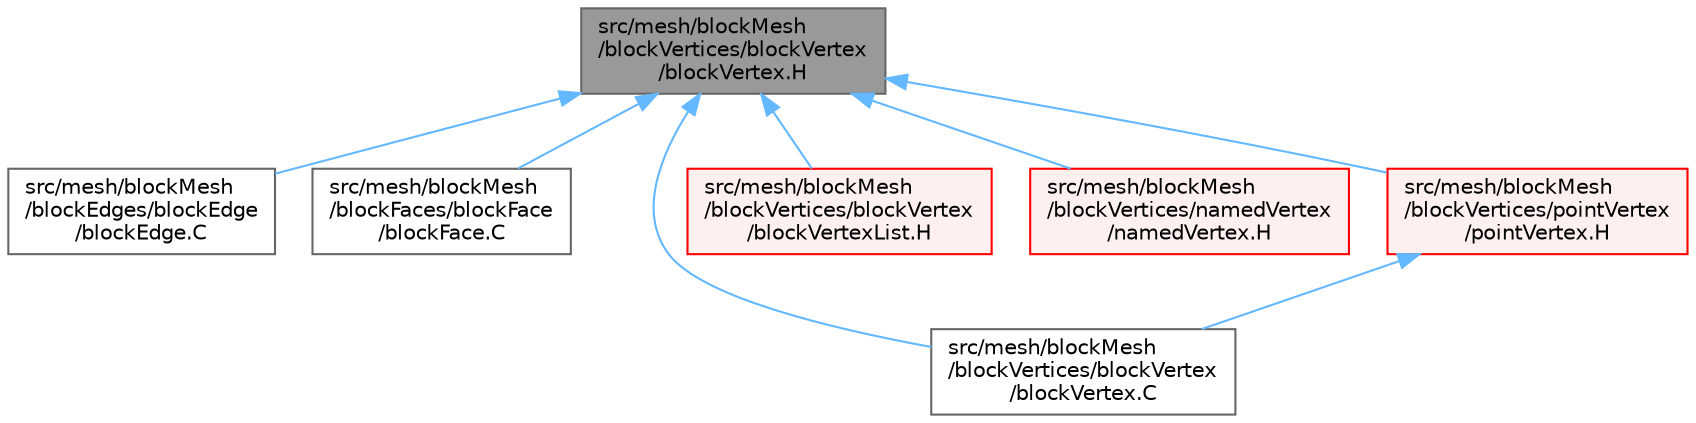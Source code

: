 digraph "src/mesh/blockMesh/blockVertices/blockVertex/blockVertex.H"
{
 // LATEX_PDF_SIZE
  bgcolor="transparent";
  edge [fontname=Helvetica,fontsize=10,labelfontname=Helvetica,labelfontsize=10];
  node [fontname=Helvetica,fontsize=10,shape=box,height=0.2,width=0.4];
  Node1 [id="Node000001",label="src/mesh/blockMesh\l/blockVertices/blockVertex\l/blockVertex.H",height=0.2,width=0.4,color="gray40", fillcolor="grey60", style="filled", fontcolor="black",tooltip=" "];
  Node1 -> Node2 [id="edge1_Node000001_Node000002",dir="back",color="steelblue1",style="solid",tooltip=" "];
  Node2 [id="Node000002",label="src/mesh/blockMesh\l/blockEdges/blockEdge\l/blockEdge.C",height=0.2,width=0.4,color="grey40", fillcolor="white", style="filled",URL="$blockEdge_8C.html",tooltip=" "];
  Node1 -> Node3 [id="edge2_Node000001_Node000003",dir="back",color="steelblue1",style="solid",tooltip=" "];
  Node3 [id="Node000003",label="src/mesh/blockMesh\l/blockFaces/blockFace\l/blockFace.C",height=0.2,width=0.4,color="grey40", fillcolor="white", style="filled",URL="$blockFace_8C.html",tooltip=" "];
  Node1 -> Node4 [id="edge3_Node000001_Node000004",dir="back",color="steelblue1",style="solid",tooltip=" "];
  Node4 [id="Node000004",label="src/mesh/blockMesh\l/blockVertices/blockVertex\l/blockVertex.C",height=0.2,width=0.4,color="grey40", fillcolor="white", style="filled",URL="$blockVertex_8C.html",tooltip=" "];
  Node1 -> Node5 [id="edge4_Node000001_Node000005",dir="back",color="steelblue1",style="solid",tooltip=" "];
  Node5 [id="Node000005",label="src/mesh/blockMesh\l/blockVertices/blockVertex\l/blockVertexList.H",height=0.2,width=0.4,color="red", fillcolor="#FFF0F0", style="filled",URL="$blockVertexList_8H.html",tooltip=" "];
  Node1 -> Node14 [id="edge5_Node000001_Node000014",dir="back",color="steelblue1",style="solid",tooltip=" "];
  Node14 [id="Node000014",label="src/mesh/blockMesh\l/blockVertices/namedVertex\l/namedVertex.H",height=0.2,width=0.4,color="red", fillcolor="#FFF0F0", style="filled",URL="$namedVertex_8H.html",tooltip=" "];
  Node1 -> Node16 [id="edge6_Node000001_Node000016",dir="back",color="steelblue1",style="solid",tooltip=" "];
  Node16 [id="Node000016",label="src/mesh/blockMesh\l/blockVertices/pointVertex\l/pointVertex.H",height=0.2,width=0.4,color="red", fillcolor="#FFF0F0", style="filled",URL="$pointVertex_8H.html",tooltip=" "];
  Node16 -> Node4 [id="edge7_Node000016_Node000004",dir="back",color="steelblue1",style="solid",tooltip=" "];
}
